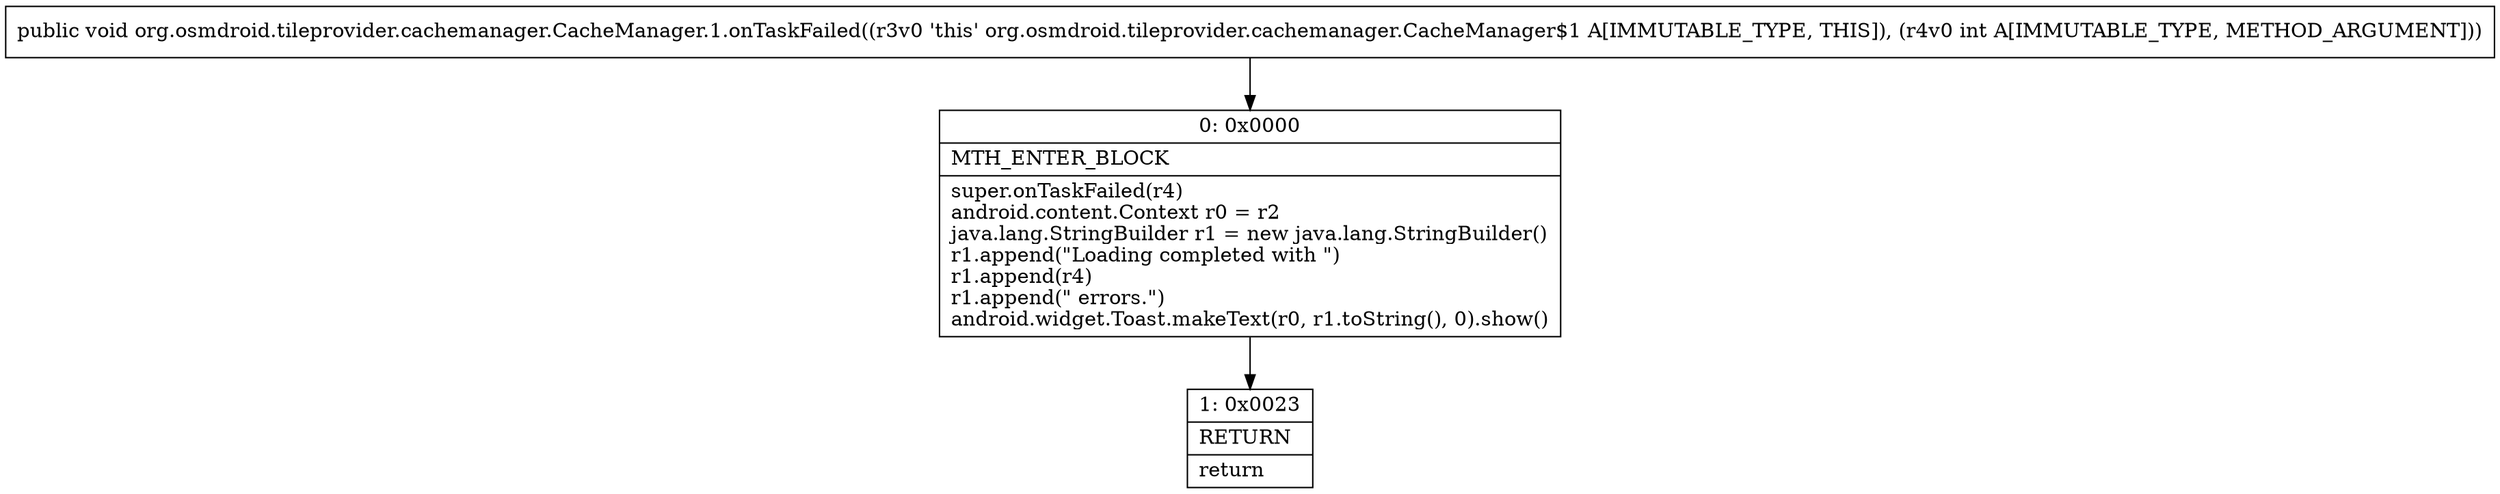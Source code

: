 digraph "CFG fororg.osmdroid.tileprovider.cachemanager.CacheManager.1.onTaskFailed(I)V" {
Node_0 [shape=record,label="{0\:\ 0x0000|MTH_ENTER_BLOCK\l|super.onTaskFailed(r4)\landroid.content.Context r0 = r2\ljava.lang.StringBuilder r1 = new java.lang.StringBuilder()\lr1.append(\"Loading completed with \")\lr1.append(r4)\lr1.append(\" errors.\")\landroid.widget.Toast.makeText(r0, r1.toString(), 0).show()\l}"];
Node_1 [shape=record,label="{1\:\ 0x0023|RETURN\l|return\l}"];
MethodNode[shape=record,label="{public void org.osmdroid.tileprovider.cachemanager.CacheManager.1.onTaskFailed((r3v0 'this' org.osmdroid.tileprovider.cachemanager.CacheManager$1 A[IMMUTABLE_TYPE, THIS]), (r4v0 int A[IMMUTABLE_TYPE, METHOD_ARGUMENT])) }"];
MethodNode -> Node_0;
Node_0 -> Node_1;
}

